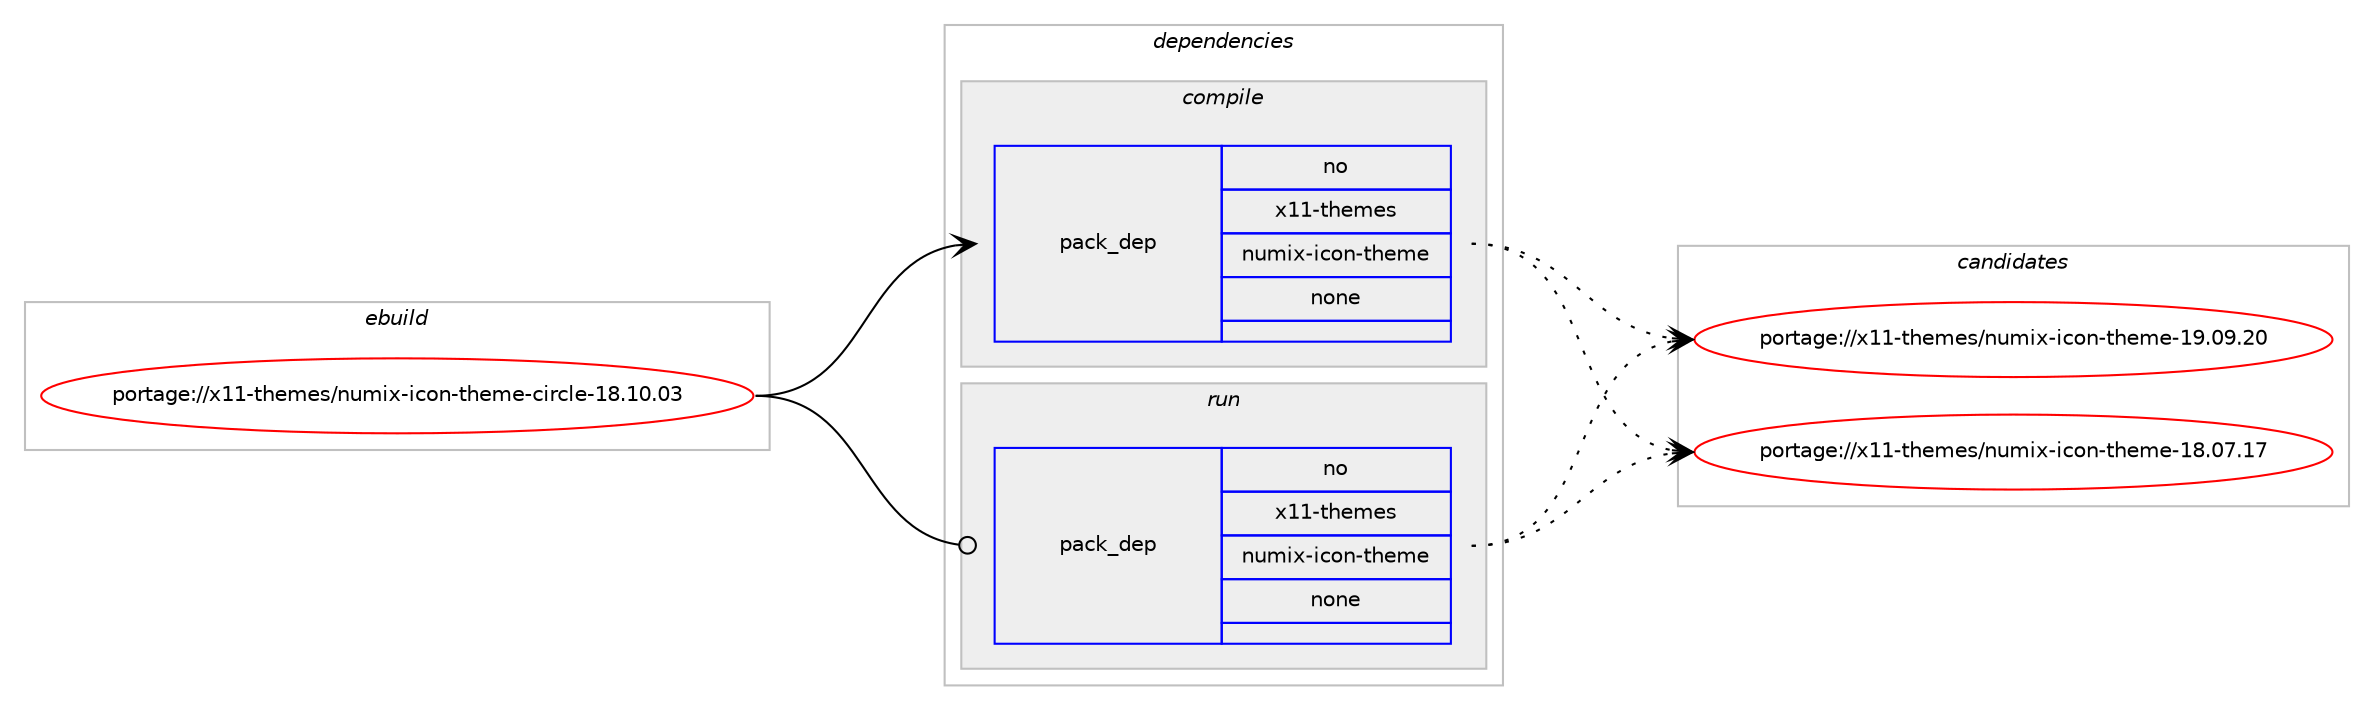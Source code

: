 digraph prolog {

# *************
# Graph options
# *************

newrank=true;
concentrate=true;
compound=true;
graph [rankdir=LR,fontname=Helvetica,fontsize=10,ranksep=1.5];#, ranksep=2.5, nodesep=0.2];
edge  [arrowhead=vee];
node  [fontname=Helvetica,fontsize=10];

# **********
# The ebuild
# **********

subgraph cluster_leftcol {
color=gray;
rank=same;
label=<<i>ebuild</i>>;
id [label="portage://x11-themes/numix-icon-theme-circle-18.10.03", color=red, width=4, href="../x11-themes/numix-icon-theme-circle-18.10.03.svg"];
}

# ****************
# The dependencies
# ****************

subgraph cluster_midcol {
color=gray;
label=<<i>dependencies</i>>;
subgraph cluster_compile {
fillcolor="#eeeeee";
style=filled;
label=<<i>compile</i>>;
subgraph pack5000 {
dependency6050 [label=<<TABLE BORDER="0" CELLBORDER="1" CELLSPACING="0" CELLPADDING="4" WIDTH="220"><TR><TD ROWSPAN="6" CELLPADDING="30">pack_dep</TD></TR><TR><TD WIDTH="110">no</TD></TR><TR><TD>x11-themes</TD></TR><TR><TD>numix-icon-theme</TD></TR><TR><TD>none</TD></TR><TR><TD></TD></TR></TABLE>>, shape=none, color=blue];
}
id:e -> dependency6050:w [weight=20,style="solid",arrowhead="vee"];
}
subgraph cluster_compileandrun {
fillcolor="#eeeeee";
style=filled;
label=<<i>compile and run</i>>;
}
subgraph cluster_run {
fillcolor="#eeeeee";
style=filled;
label=<<i>run</i>>;
subgraph pack5001 {
dependency6051 [label=<<TABLE BORDER="0" CELLBORDER="1" CELLSPACING="0" CELLPADDING="4" WIDTH="220"><TR><TD ROWSPAN="6" CELLPADDING="30">pack_dep</TD></TR><TR><TD WIDTH="110">no</TD></TR><TR><TD>x11-themes</TD></TR><TR><TD>numix-icon-theme</TD></TR><TR><TD>none</TD></TR><TR><TD></TD></TR></TABLE>>, shape=none, color=blue];
}
id:e -> dependency6051:w [weight=20,style="solid",arrowhead="odot"];
}
}

# **************
# The candidates
# **************

subgraph cluster_choices {
rank=same;
color=gray;
label=<<i>candidates</i>>;

subgraph choice5000 {
color=black;
nodesep=1;
choice12049494511610410110910111547110117109105120451059911111045116104101109101454957464857465048 [label="portage://x11-themes/numix-icon-theme-19.09.20", color=red, width=4,href="../x11-themes/numix-icon-theme-19.09.20.svg"];
choice12049494511610410110910111547110117109105120451059911111045116104101109101454956464855464955 [label="portage://x11-themes/numix-icon-theme-18.07.17", color=red, width=4,href="../x11-themes/numix-icon-theme-18.07.17.svg"];
dependency6050:e -> choice12049494511610410110910111547110117109105120451059911111045116104101109101454957464857465048:w [style=dotted,weight="100"];
dependency6050:e -> choice12049494511610410110910111547110117109105120451059911111045116104101109101454956464855464955:w [style=dotted,weight="100"];
}
subgraph choice5001 {
color=black;
nodesep=1;
choice12049494511610410110910111547110117109105120451059911111045116104101109101454957464857465048 [label="portage://x11-themes/numix-icon-theme-19.09.20", color=red, width=4,href="../x11-themes/numix-icon-theme-19.09.20.svg"];
choice12049494511610410110910111547110117109105120451059911111045116104101109101454956464855464955 [label="portage://x11-themes/numix-icon-theme-18.07.17", color=red, width=4,href="../x11-themes/numix-icon-theme-18.07.17.svg"];
dependency6051:e -> choice12049494511610410110910111547110117109105120451059911111045116104101109101454957464857465048:w [style=dotted,weight="100"];
dependency6051:e -> choice12049494511610410110910111547110117109105120451059911111045116104101109101454956464855464955:w [style=dotted,weight="100"];
}
}

}
